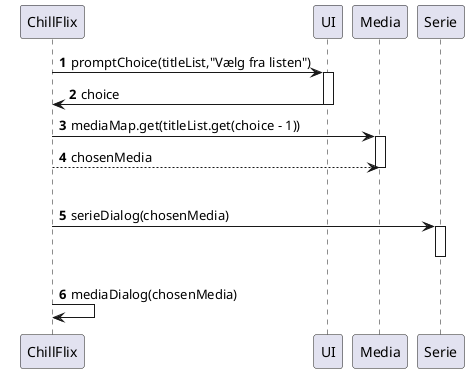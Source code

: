 @startuml
'https://plantuml.com/sequence-diagram

autonumber

participant ChillFlix
participant UI
participant Media
participant Serie

ChillFlix -> UI: promptChoice(titleList,"Vælg fra listen")
activate UI
UI -> ChillFlix: choice
deactivate UI

ChillFlix -> Media: mediaMap.get(titleList.get(choice - 1))
activate Media
Media <-- ChillFlix: chosenMedia
deactivate Media

alt Chosen media is a Serie
    ChillFlix -> Serie: serieDialog(chosenMedia)
    activate Serie
    deactivate Serie
else Chosen media is not a Serie
    ChillFlix -> ChillFlix: mediaDialog(chosenMedia)

@enduml